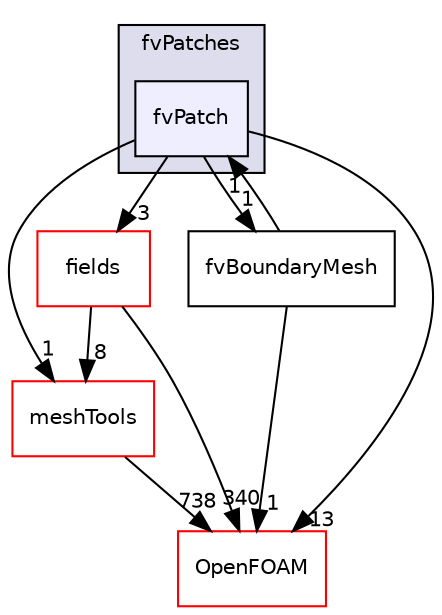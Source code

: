 digraph "src/finiteVolume/fvMesh/fvPatches/fvPatch" {
  bgcolor=transparent;
  compound=true
  node [ fontsize="10", fontname="Helvetica"];
  edge [ labelfontsize="10", labelfontname="Helvetica"];
  subgraph clusterdir_b630ab9569e31ffb9b2cc4747c3085db {
    graph [ bgcolor="#ddddee", pencolor="black", label="fvPatches" fontname="Helvetica", fontsize="10", URL="dir_b630ab9569e31ffb9b2cc4747c3085db.html"]
  dir_9aeac362c73ae2f52e334aea3c97600f [shape=box, label="fvPatch", style="filled", fillcolor="#eeeeff", pencolor="black", URL="dir_9aeac362c73ae2f52e334aea3c97600f.html"];
  }
  dir_25ab4a83a983f7bb7a38b7f63bb141b7 [shape=box label="fields" color="red" URL="dir_25ab4a83a983f7bb7a38b7f63bb141b7.html"];
  dir_ae30ad0bef50cf391b24c614251bb9fd [shape=box label="meshTools" color="red" URL="dir_ae30ad0bef50cf391b24c614251bb9fd.html"];
  dir_0eb9bd8db55e645cc7c2ca38de05b9c6 [shape=box label="fvBoundaryMesh" URL="dir_0eb9bd8db55e645cc7c2ca38de05b9c6.html"];
  dir_c5473ff19b20e6ec4dfe5c310b3778a8 [shape=box label="OpenFOAM" color="red" URL="dir_c5473ff19b20e6ec4dfe5c310b3778a8.html"];
  dir_25ab4a83a983f7bb7a38b7f63bb141b7->dir_ae30ad0bef50cf391b24c614251bb9fd [headlabel="8", labeldistance=1.5 headhref="dir_000931_001804.html"];
  dir_25ab4a83a983f7bb7a38b7f63bb141b7->dir_c5473ff19b20e6ec4dfe5c310b3778a8 [headlabel="340", labeldistance=1.5 headhref="dir_000931_001950.html"];
  dir_ae30ad0bef50cf391b24c614251bb9fd->dir_c5473ff19b20e6ec4dfe5c310b3778a8 [headlabel="738", labeldistance=1.5 headhref="dir_001804_001950.html"];
  dir_9aeac362c73ae2f52e334aea3c97600f->dir_25ab4a83a983f7bb7a38b7f63bb141b7 [headlabel="3", labeldistance=1.5 headhref="dir_001153_000931.html"];
  dir_9aeac362c73ae2f52e334aea3c97600f->dir_ae30ad0bef50cf391b24c614251bb9fd [headlabel="1", labeldistance=1.5 headhref="dir_001153_001804.html"];
  dir_9aeac362c73ae2f52e334aea3c97600f->dir_0eb9bd8db55e645cc7c2ca38de05b9c6 [headlabel="1", labeldistance=1.5 headhref="dir_001153_001130.html"];
  dir_9aeac362c73ae2f52e334aea3c97600f->dir_c5473ff19b20e6ec4dfe5c310b3778a8 [headlabel="13", labeldistance=1.5 headhref="dir_001153_001950.html"];
  dir_0eb9bd8db55e645cc7c2ca38de05b9c6->dir_9aeac362c73ae2f52e334aea3c97600f [headlabel="1", labeldistance=1.5 headhref="dir_001130_001153.html"];
  dir_0eb9bd8db55e645cc7c2ca38de05b9c6->dir_c5473ff19b20e6ec4dfe5c310b3778a8 [headlabel="1", labeldistance=1.5 headhref="dir_001130_001950.html"];
}
